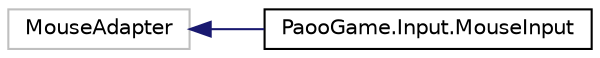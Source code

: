 digraph "Graphical Class Hierarchy"
{
 // INTERACTIVE_SVG=YES
 // LATEX_PDF_SIZE
  edge [fontname="Helvetica",fontsize="10",labelfontname="Helvetica",labelfontsize="10"];
  node [fontname="Helvetica",fontsize="10",shape=record];
  rankdir="LR";
  Node0 [label="MouseAdapter",height=0.2,width=0.4,color="grey75", fillcolor="white", style="filled",tooltip=" "];
  Node0 -> Node1 [dir="back",color="midnightblue",fontsize="10",style="solid",fontname="Helvetica"];
  Node1 [label="PaooGame.Input.MouseInput",height=0.2,width=0.4,color="black", fillcolor="white", style="filled",URL="$class_paoo_game_1_1_input_1_1_mouse_input.html",tooltip="Trateaza evenimentele de mouse -> apasare click stang pentru selectie , coordonate mouse(trebuie sa s..."];
}
